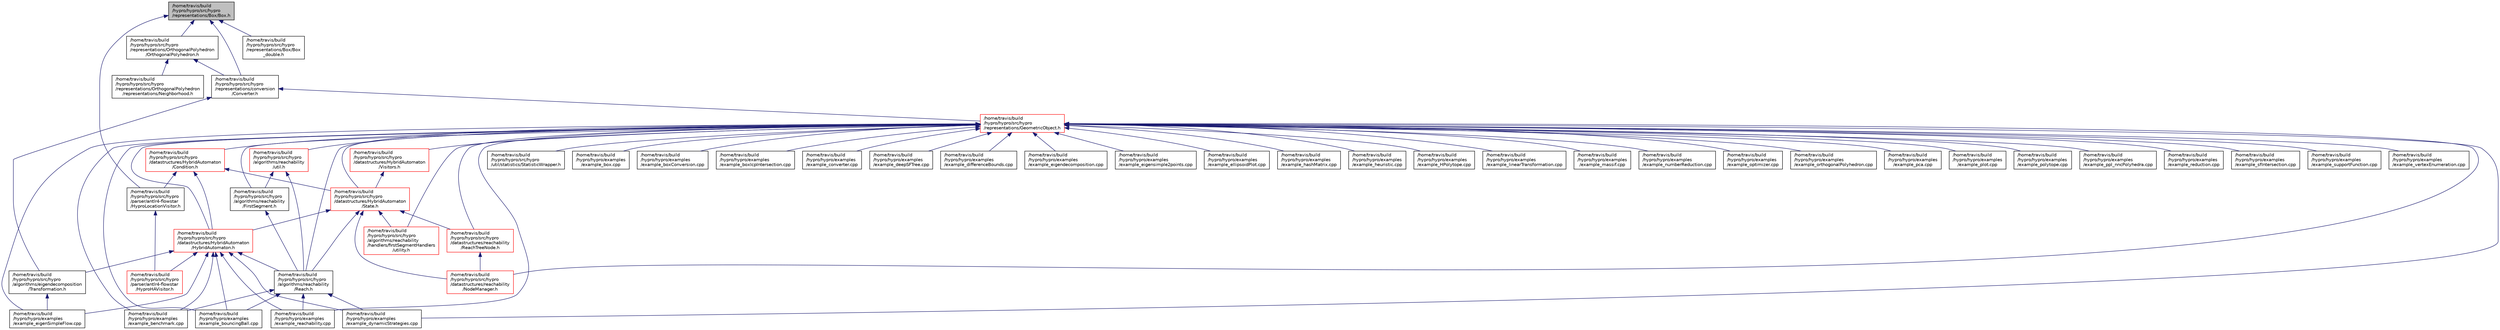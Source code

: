 digraph "/home/travis/build/hypro/hypro/src/hypro/representations/Box/Box.h"
{
  edge [fontname="Helvetica",fontsize="10",labelfontname="Helvetica",labelfontsize="10"];
  node [fontname="Helvetica",fontsize="10",shape=record];
  Node1 [label="/home/travis/build\l/hypro/hypro/src/hypro\l/representations/Box/Box.h",height=0.2,width=0.4,color="black", fillcolor="grey75", style="filled" fontcolor="black"];
  Node1 -> Node2 [dir="back",color="midnightblue",fontsize="10",style="solid",fontname="Helvetica"];
  Node2 [label="/home/travis/build\l/hypro/hypro/src/hypro\l/representations/conversion\l/Converter.h",height=0.2,width=0.4,color="black", fillcolor="white", style="filled",URL="$Converter_8h_source.html"];
  Node2 -> Node3 [dir="back",color="midnightblue",fontsize="10",style="solid",fontname="Helvetica"];
  Node3 [label="/home/travis/build\l/hypro/hypro/src/hypro\l/representations/GeometricObject.h",height=0.2,width=0.4,color="red", fillcolor="white", style="filled",URL="$GeometricObject_8h.html"];
  Node3 -> Node4 [dir="back",color="midnightblue",fontsize="10",style="solid",fontname="Helvetica"];
  Node4 [label="/home/travis/build\l/hypro/hypro/src/hypro\l/datastructures/HybridAutomaton\l/Condition.h",height=0.2,width=0.4,color="red", fillcolor="white", style="filled",URL="$Condition_8h_source.html"];
  Node4 -> Node5 [dir="back",color="midnightblue",fontsize="10",style="solid",fontname="Helvetica"];
  Node5 [label="/home/travis/build\l/hypro/hypro/src/hypro\l/datastructures/HybridAutomaton\l/State.h",height=0.2,width=0.4,color="red", fillcolor="white", style="filled",URL="$State_8h_source.html"];
  Node5 -> Node6 [dir="back",color="midnightblue",fontsize="10",style="solid",fontname="Helvetica"];
  Node6 [label="/home/travis/build\l/hypro/hypro/src/hypro\l/datastructures/HybridAutomaton\l/HybridAutomaton.h",height=0.2,width=0.4,color="red", fillcolor="white", style="filled",URL="$HybridAutomaton_8h_source.html"];
  Node6 -> Node7 [dir="back",color="midnightblue",fontsize="10",style="solid",fontname="Helvetica"];
  Node7 [label="/home/travis/build\l/hypro/hypro/src/hypro\l/algorithms/eigendecomposition\l/Transformation.h",height=0.2,width=0.4,color="black", fillcolor="white", style="filled",URL="$Transformation_8h.html"];
  Node7 -> Node8 [dir="back",color="midnightblue",fontsize="10",style="solid",fontname="Helvetica"];
  Node8 [label="/home/travis/build\l/hypro/hypro/examples\l/example_eigenSimpleFlow.cpp",height=0.2,width=0.4,color="black", fillcolor="white", style="filled",URL="$example__eigenSimpleFlow_8cpp_source.html"];
  Node6 -> Node9 [dir="back",color="midnightblue",fontsize="10",style="solid",fontname="Helvetica"];
  Node9 [label="/home/travis/build\l/hypro/hypro/src/hypro\l/algorithms/reachability\l/Reach.h",height=0.2,width=0.4,color="black", fillcolor="white", style="filled",URL="$Reach_8h.html"];
  Node9 -> Node10 [dir="back",color="midnightblue",fontsize="10",style="solid",fontname="Helvetica"];
  Node10 [label="/home/travis/build\l/hypro/hypro/examples\l/example_benchmark.cpp",height=0.2,width=0.4,color="black", fillcolor="white", style="filled",URL="$example__benchmark_8cpp_source.html"];
  Node9 -> Node11 [dir="back",color="midnightblue",fontsize="10",style="solid",fontname="Helvetica"];
  Node11 [label="/home/travis/build\l/hypro/hypro/examples\l/example_bouncingBall.cpp",height=0.2,width=0.4,color="black", fillcolor="white", style="filled",URL="$example__bouncingBall_8cpp_source.html"];
  Node9 -> Node12 [dir="back",color="midnightblue",fontsize="10",style="solid",fontname="Helvetica"];
  Node12 [label="/home/travis/build\l/hypro/hypro/examples\l/example_dynamicStrategies.cpp",height=0.2,width=0.4,color="black", fillcolor="white", style="filled",URL="$example__dynamicStrategies_8cpp_source.html"];
  Node9 -> Node13 [dir="back",color="midnightblue",fontsize="10",style="solid",fontname="Helvetica"];
  Node13 [label="/home/travis/build\l/hypro/hypro/examples\l/example_reachability.cpp",height=0.2,width=0.4,color="black", fillcolor="white", style="filled",URL="$example__reachability_8cpp_source.html"];
  Node6 -> Node14 [dir="back",color="midnightblue",fontsize="10",style="solid",fontname="Helvetica"];
  Node14 [label="/home/travis/build\l/hypro/hypro/src/hypro\l/parser/antlr4-flowstar\l/HyproHAVisitor.h",height=0.2,width=0.4,color="red", fillcolor="white", style="filled",URL="$HyproHAVisitor_8h_source.html"];
  Node6 -> Node10 [dir="back",color="midnightblue",fontsize="10",style="solid",fontname="Helvetica"];
  Node6 -> Node11 [dir="back",color="midnightblue",fontsize="10",style="solid",fontname="Helvetica"];
  Node6 -> Node12 [dir="back",color="midnightblue",fontsize="10",style="solid",fontname="Helvetica"];
  Node6 -> Node8 [dir="back",color="midnightblue",fontsize="10",style="solid",fontname="Helvetica"];
  Node6 -> Node13 [dir="back",color="midnightblue",fontsize="10",style="solid",fontname="Helvetica"];
  Node5 -> Node15 [dir="back",color="midnightblue",fontsize="10",style="solid",fontname="Helvetica"];
  Node15 [label="/home/travis/build\l/hypro/hypro/src/hypro\l/algorithms/reachability\l/handlers/firstSegmentHandlers\l/utility.h",height=0.2,width=0.4,color="red", fillcolor="white", style="filled",URL="$utility_8h_source.html"];
  Node5 -> Node16 [dir="back",color="midnightblue",fontsize="10",style="solid",fontname="Helvetica"];
  Node16 [label="/home/travis/build\l/hypro/hypro/src/hypro\l/datastructures/reachability\l/ReachTreeNode.h",height=0.2,width=0.4,color="red", fillcolor="white", style="filled",URL="$ReachTreeNode_8h_source.html"];
  Node16 -> Node17 [dir="back",color="midnightblue",fontsize="10",style="solid",fontname="Helvetica"];
  Node17 [label="/home/travis/build\l/hypro/hypro/src/hypro\l/datastructures/reachability\l/NodeManager.h",height=0.2,width=0.4,color="red", fillcolor="white", style="filled",URL="$NodeManager_8h_source.html"];
  Node5 -> Node17 [dir="back",color="midnightblue",fontsize="10",style="solid",fontname="Helvetica"];
  Node5 -> Node9 [dir="back",color="midnightblue",fontsize="10",style="solid",fontname="Helvetica"];
  Node4 -> Node6 [dir="back",color="midnightblue",fontsize="10",style="solid",fontname="Helvetica"];
  Node4 -> Node18 [dir="back",color="midnightblue",fontsize="10",style="solid",fontname="Helvetica"];
  Node18 [label="/home/travis/build\l/hypro/hypro/src/hypro\l/parser/antlr4-flowstar\l/HyproLocationVisitor.h",height=0.2,width=0.4,color="black", fillcolor="white", style="filled",URL="$HyproLocationVisitor_8h_source.html"];
  Node18 -> Node14 [dir="back",color="midnightblue",fontsize="10",style="solid",fontname="Helvetica"];
  Node3 -> Node5 [dir="back",color="midnightblue",fontsize="10",style="solid",fontname="Helvetica"];
  Node3 -> Node19 [dir="back",color="midnightblue",fontsize="10",style="solid",fontname="Helvetica"];
  Node19 [label="/home/travis/build\l/hypro/hypro/src/hypro\l/datastructures/HybridAutomaton\l/Visitors.h",height=0.2,width=0.4,color="red", fillcolor="white", style="filled",URL="$Visitors_8h_source.html"];
  Node19 -> Node5 [dir="back",color="midnightblue",fontsize="10",style="solid",fontname="Helvetica"];
  Node3 -> Node6 [dir="back",color="midnightblue",fontsize="10",style="solid",fontname="Helvetica"];
  Node3 -> Node15 [dir="back",color="midnightblue",fontsize="10",style="solid",fontname="Helvetica"];
  Node3 -> Node20 [dir="back",color="midnightblue",fontsize="10",style="solid",fontname="Helvetica"];
  Node20 [label="/home/travis/build\l/hypro/hypro/src/hypro\l/algorithms/reachability\l/util.h",height=0.2,width=0.4,color="red", fillcolor="white", style="filled",URL="$algorithms_2reachability_2util_8h_source.html"];
  Node20 -> Node21 [dir="back",color="midnightblue",fontsize="10",style="solid",fontname="Helvetica"];
  Node21 [label="/home/travis/build\l/hypro/hypro/src/hypro\l/algorithms/reachability\l/FirstSegment.h",height=0.2,width=0.4,color="black", fillcolor="white", style="filled",URL="$FirstSegment_8h_source.html"];
  Node21 -> Node9 [dir="back",color="midnightblue",fontsize="10",style="solid",fontname="Helvetica"];
  Node20 -> Node9 [dir="back",color="midnightblue",fontsize="10",style="solid",fontname="Helvetica"];
  Node3 -> Node16 [dir="back",color="midnightblue",fontsize="10",style="solid",fontname="Helvetica"];
  Node3 -> Node17 [dir="back",color="midnightblue",fontsize="10",style="solid",fontname="Helvetica"];
  Node3 -> Node21 [dir="back",color="midnightblue",fontsize="10",style="solid",fontname="Helvetica"];
  Node3 -> Node9 [dir="back",color="midnightblue",fontsize="10",style="solid",fontname="Helvetica"];
  Node3 -> Node22 [dir="back",color="midnightblue",fontsize="10",style="solid",fontname="Helvetica"];
  Node22 [label="/home/travis/build\l/hypro/hypro/src/hypro\l/util/statistics/StatisticWrapper.h",height=0.2,width=0.4,color="black", fillcolor="white", style="filled",URL="$StatisticWrapper_8h_source.html"];
  Node3 -> Node10 [dir="back",color="midnightblue",fontsize="10",style="solid",fontname="Helvetica"];
  Node3 -> Node11 [dir="back",color="midnightblue",fontsize="10",style="solid",fontname="Helvetica"];
  Node3 -> Node23 [dir="back",color="midnightblue",fontsize="10",style="solid",fontname="Helvetica"];
  Node23 [label="/home/travis/build\l/hypro/hypro/examples\l/example_box.cpp",height=0.2,width=0.4,color="black", fillcolor="white", style="filled",URL="$example__box_8cpp_source.html"];
  Node3 -> Node24 [dir="back",color="midnightblue",fontsize="10",style="solid",fontname="Helvetica"];
  Node24 [label="/home/travis/build\l/hypro/hypro/examples\l/example_boxConversion.cpp",height=0.2,width=0.4,color="black", fillcolor="white", style="filled",URL="$example__boxConversion_8cpp_source.html"];
  Node3 -> Node25 [dir="back",color="midnightblue",fontsize="10",style="solid",fontname="Helvetica"];
  Node25 [label="/home/travis/build\l/hypro/hypro/examples\l/example_boxIcpIntersection.cpp",height=0.2,width=0.4,color="black", fillcolor="white", style="filled",URL="$example__boxIcpIntersection_8cpp_source.html"];
  Node3 -> Node26 [dir="back",color="midnightblue",fontsize="10",style="solid",fontname="Helvetica"];
  Node26 [label="/home/travis/build\l/hypro/hypro/examples\l/example_converter.cpp",height=0.2,width=0.4,color="black", fillcolor="white", style="filled",URL="$example__converter_8cpp_source.html"];
  Node3 -> Node27 [dir="back",color="midnightblue",fontsize="10",style="solid",fontname="Helvetica"];
  Node27 [label="/home/travis/build\l/hypro/hypro/examples\l/example_deepSFTree.cpp",height=0.2,width=0.4,color="black", fillcolor="white", style="filled",URL="$example__deepSFTree_8cpp_source.html"];
  Node3 -> Node28 [dir="back",color="midnightblue",fontsize="10",style="solid",fontname="Helvetica"];
  Node28 [label="/home/travis/build\l/hypro/hypro/examples\l/example_differenceBounds.cpp",height=0.2,width=0.4,color="black", fillcolor="white", style="filled",URL="$example__differenceBounds_8cpp_source.html"];
  Node3 -> Node12 [dir="back",color="midnightblue",fontsize="10",style="solid",fontname="Helvetica"];
  Node3 -> Node29 [dir="back",color="midnightblue",fontsize="10",style="solid",fontname="Helvetica"];
  Node29 [label="/home/travis/build\l/hypro/hypro/examples\l/example_eigendecomposition.cpp",height=0.2,width=0.4,color="black", fillcolor="white", style="filled",URL="$example__eigendecomposition_8cpp_source.html"];
  Node3 -> Node30 [dir="back",color="midnightblue",fontsize="10",style="solid",fontname="Helvetica"];
  Node30 [label="/home/travis/build\l/hypro/hypro/examples\l/example_eigensimple2points.cpp",height=0.2,width=0.4,color="black", fillcolor="white", style="filled",URL="$example__eigensimple2points_8cpp_source.html"];
  Node3 -> Node8 [dir="back",color="midnightblue",fontsize="10",style="solid",fontname="Helvetica"];
  Node3 -> Node31 [dir="back",color="midnightblue",fontsize="10",style="solid",fontname="Helvetica"];
  Node31 [label="/home/travis/build\l/hypro/hypro/examples\l/example_ellipsoidPlot.cpp",height=0.2,width=0.4,color="black", fillcolor="white", style="filled",URL="$example__ellipsoidPlot_8cpp_source.html"];
  Node3 -> Node32 [dir="back",color="midnightblue",fontsize="10",style="solid",fontname="Helvetica"];
  Node32 [label="/home/travis/build\l/hypro/hypro/examples\l/example_hashMatrix.cpp",height=0.2,width=0.4,color="black", fillcolor="white", style="filled",URL="$example__hashMatrix_8cpp_source.html"];
  Node3 -> Node33 [dir="back",color="midnightblue",fontsize="10",style="solid",fontname="Helvetica"];
  Node33 [label="/home/travis/build\l/hypro/hypro/examples\l/example_heuristic.cpp",height=0.2,width=0.4,color="black", fillcolor="white", style="filled",URL="$example__heuristic_8cpp_source.html"];
  Node3 -> Node34 [dir="back",color="midnightblue",fontsize="10",style="solid",fontname="Helvetica"];
  Node34 [label="/home/travis/build\l/hypro/hypro/examples\l/example_HPolytope.cpp",height=0.2,width=0.4,color="black", fillcolor="white", style="filled",URL="$example__HPolytope_8cpp_source.html"];
  Node3 -> Node35 [dir="back",color="midnightblue",fontsize="10",style="solid",fontname="Helvetica"];
  Node35 [label="/home/travis/build\l/hypro/hypro/examples\l/example_linearTransformation.cpp",height=0.2,width=0.4,color="black", fillcolor="white", style="filled",URL="$example__linearTransformation_8cpp_source.html"];
  Node3 -> Node36 [dir="back",color="midnightblue",fontsize="10",style="solid",fontname="Helvetica"];
  Node36 [label="/home/travis/build\l/hypro/hypro/examples\l/example_massif.cpp",height=0.2,width=0.4,color="black", fillcolor="white", style="filled",URL="$example__massif_8cpp_source.html"];
  Node3 -> Node37 [dir="back",color="midnightblue",fontsize="10",style="solid",fontname="Helvetica"];
  Node37 [label="/home/travis/build\l/hypro/hypro/examples\l/example_numberReduction.cpp",height=0.2,width=0.4,color="black", fillcolor="white", style="filled",URL="$example__numberReduction_8cpp_source.html"];
  Node3 -> Node38 [dir="back",color="midnightblue",fontsize="10",style="solid",fontname="Helvetica"];
  Node38 [label="/home/travis/build\l/hypro/hypro/examples\l/example_optimizer.cpp",height=0.2,width=0.4,color="black", fillcolor="white", style="filled",URL="$example__optimizer_8cpp_source.html"];
  Node3 -> Node39 [dir="back",color="midnightblue",fontsize="10",style="solid",fontname="Helvetica"];
  Node39 [label="/home/travis/build\l/hypro/hypro/examples\l/example_orthogonalPolyhedron.cpp",height=0.2,width=0.4,color="black", fillcolor="white", style="filled",URL="$example__orthogonalPolyhedron_8cpp_source.html"];
  Node3 -> Node40 [dir="back",color="midnightblue",fontsize="10",style="solid",fontname="Helvetica"];
  Node40 [label="/home/travis/build\l/hypro/hypro/examples\l/example_pca.cpp",height=0.2,width=0.4,color="black", fillcolor="white", style="filled",URL="$example__pca_8cpp_source.html"];
  Node3 -> Node41 [dir="back",color="midnightblue",fontsize="10",style="solid",fontname="Helvetica"];
  Node41 [label="/home/travis/build\l/hypro/hypro/examples\l/example_plot.cpp",height=0.2,width=0.4,color="black", fillcolor="white", style="filled",URL="$example__plot_8cpp.html"];
  Node3 -> Node42 [dir="back",color="midnightblue",fontsize="10",style="solid",fontname="Helvetica"];
  Node42 [label="/home/travis/build\l/hypro/hypro/examples\l/example_polytope.cpp",height=0.2,width=0.4,color="black", fillcolor="white", style="filled",URL="$example__polytope_8cpp_source.html"];
  Node3 -> Node43 [dir="back",color="midnightblue",fontsize="10",style="solid",fontname="Helvetica"];
  Node43 [label="/home/travis/build\l/hypro/hypro/examples\l/example_ppl_nncPolyhedra.cpp",height=0.2,width=0.4,color="black", fillcolor="white", style="filled",URL="$example__ppl__nncPolyhedra_8cpp.html"];
  Node3 -> Node13 [dir="back",color="midnightblue",fontsize="10",style="solid",fontname="Helvetica"];
  Node3 -> Node44 [dir="back",color="midnightblue",fontsize="10",style="solid",fontname="Helvetica"];
  Node44 [label="/home/travis/build\l/hypro/hypro/examples\l/example_reduction.cpp",height=0.2,width=0.4,color="black", fillcolor="white", style="filled",URL="$example__reduction_8cpp_source.html"];
  Node3 -> Node45 [dir="back",color="midnightblue",fontsize="10",style="solid",fontname="Helvetica"];
  Node45 [label="/home/travis/build\l/hypro/hypro/examples\l/example_sfIntersection.cpp",height=0.2,width=0.4,color="black", fillcolor="white", style="filled",URL="$example__sfIntersection_8cpp_source.html"];
  Node3 -> Node46 [dir="back",color="midnightblue",fontsize="10",style="solid",fontname="Helvetica"];
  Node46 [label="/home/travis/build\l/hypro/hypro/examples\l/example_supportFunction.cpp",height=0.2,width=0.4,color="black", fillcolor="white", style="filled",URL="$example__supportFunction_8cpp_source.html"];
  Node3 -> Node47 [dir="back",color="midnightblue",fontsize="10",style="solid",fontname="Helvetica"];
  Node47 [label="/home/travis/build\l/hypro/hypro/examples\l/example_vertexEnumeration.cpp",height=0.2,width=0.4,color="black", fillcolor="white", style="filled",URL="$example__vertexEnumeration_8cpp_source.html"];
  Node2 -> Node7 [dir="back",color="midnightblue",fontsize="10",style="solid",fontname="Helvetica"];
  Node1 -> Node48 [dir="back",color="midnightblue",fontsize="10",style="solid",fontname="Helvetica"];
  Node48 [label="/home/travis/build\l/hypro/hypro/src/hypro\l/representations/OrthogonalPolyhedron\l/OrthogonalPolyhedron.h",height=0.2,width=0.4,color="black", fillcolor="white", style="filled",URL="$OrthogonalPolyhedron_8h_source.html"];
  Node48 -> Node2 [dir="back",color="midnightblue",fontsize="10",style="solid",fontname="Helvetica"];
  Node48 -> Node49 [dir="back",color="midnightblue",fontsize="10",style="solid",fontname="Helvetica"];
  Node49 [label="/home/travis/build\l/hypro/hypro/src/hypro\l/representations/OrthogonalPolyhedron\l/representations/Neighborhood.h",height=0.2,width=0.4,color="black", fillcolor="white", style="filled",URL="$Neighborhood_8h.html"];
  Node1 -> Node18 [dir="back",color="midnightblue",fontsize="10",style="solid",fontname="Helvetica"];
  Node1 -> Node50 [dir="back",color="midnightblue",fontsize="10",style="solid",fontname="Helvetica"];
  Node50 [label="/home/travis/build\l/hypro/hypro/src/hypro\l/representations/Box/Box\l_double.h",height=0.2,width=0.4,color="black", fillcolor="white", style="filled",URL="$Box__double_8h.html"];
}
